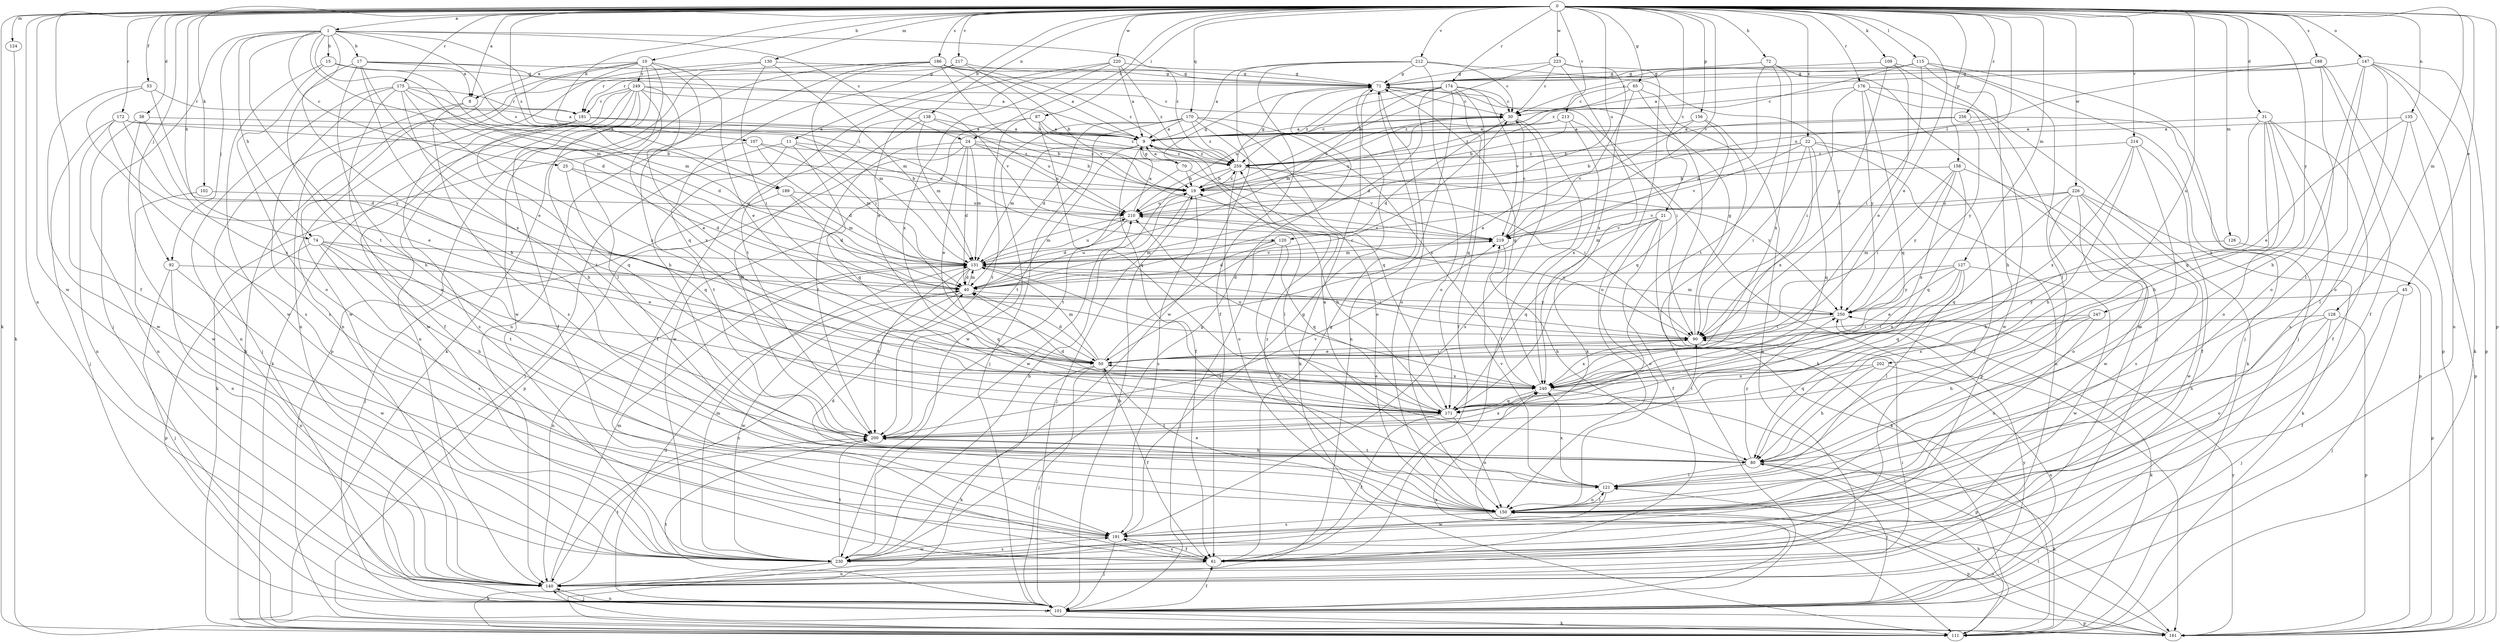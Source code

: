 strict digraph  {
0;
1;
8;
9;
10;
11;
15;
17;
19;
21;
22;
24;
25;
30;
31;
38;
40;
45;
50;
53;
61;
65;
70;
71;
72;
74;
80;
87;
90;
92;
101;
102;
107;
109;
111;
115;
120;
121;
124;
126;
127;
128;
130;
131;
135;
138;
140;
147;
150;
156;
158;
161;
170;
171;
172;
174;
175;
176;
181;
186;
188;
189;
191;
200;
202;
210;
212;
213;
214;
217;
219;
220;
223;
226;
230;
240;
247;
249;
250;
256;
259;
0 -> 1  [label=a];
0 -> 8  [label=a];
0 -> 10  [label=b];
0 -> 11  [label=b];
0 -> 21  [label=c];
0 -> 22  [label=c];
0 -> 24  [label=c];
0 -> 31  [label=d];
0 -> 38  [label=d];
0 -> 45  [label=e];
0 -> 50  [label=e];
0 -> 53  [label=f];
0 -> 61  [label=f];
0 -> 65  [label=g];
0 -> 72  [label=h];
0 -> 74  [label=h];
0 -> 87  [label=i];
0 -> 92  [label=j];
0 -> 102  [label=k];
0 -> 107  [label=k];
0 -> 109  [label=k];
0 -> 111  [label=k];
0 -> 115  [label=l];
0 -> 120  [label=l];
0 -> 124  [label=m];
0 -> 126  [label=m];
0 -> 127  [label=m];
0 -> 128  [label=m];
0 -> 130  [label=m];
0 -> 135  [label=n];
0 -> 138  [label=n];
0 -> 140  [label=n];
0 -> 147  [label=o];
0 -> 156  [label=p];
0 -> 158  [label=p];
0 -> 161  [label=p];
0 -> 170  [label=q];
0 -> 172  [label=r];
0 -> 174  [label=r];
0 -> 175  [label=r];
0 -> 176  [label=r];
0 -> 186  [label=s];
0 -> 188  [label=s];
0 -> 189  [label=s];
0 -> 202  [label=u];
0 -> 210  [label=u];
0 -> 212  [label=v];
0 -> 213  [label=v];
0 -> 214  [label=v];
0 -> 217  [label=v];
0 -> 219  [label=v];
0 -> 220  [label=w];
0 -> 223  [label=w];
0 -> 226  [label=w];
0 -> 230  [label=w];
0 -> 247  [label=y];
0 -> 256  [label=z];
1 -> 15  [label=b];
1 -> 17  [label=b];
1 -> 24  [label=c];
1 -> 25  [label=c];
1 -> 40  [label=d];
1 -> 74  [label=h];
1 -> 80  [label=h];
1 -> 92  [label=j];
1 -> 101  [label=j];
1 -> 120  [label=l];
1 -> 131  [label=m];
1 -> 189  [label=s];
1 -> 200  [label=t];
1 -> 259  [label=z];
8 -> 101  [label=j];
8 -> 131  [label=m];
8 -> 191  [label=s];
9 -> 30  [label=c];
9 -> 61  [label=f];
9 -> 70  [label=g];
9 -> 121  [label=l];
9 -> 131  [label=m];
9 -> 200  [label=t];
9 -> 259  [label=z];
10 -> 8  [label=a];
10 -> 50  [label=e];
10 -> 80  [label=h];
10 -> 111  [label=k];
10 -> 121  [label=l];
10 -> 140  [label=n];
10 -> 161  [label=p];
10 -> 230  [label=w];
10 -> 249  [label=y];
11 -> 101  [label=j];
11 -> 171  [label=q];
11 -> 200  [label=t];
11 -> 210  [label=u];
11 -> 259  [label=z];
15 -> 71  [label=g];
15 -> 131  [label=m];
15 -> 150  [label=o];
15 -> 230  [label=w];
17 -> 8  [label=a];
17 -> 9  [label=a];
17 -> 50  [label=e];
17 -> 71  [label=g];
17 -> 80  [label=h];
17 -> 150  [label=o];
17 -> 240  [label=x];
19 -> 30  [label=c];
19 -> 101  [label=j];
19 -> 191  [label=s];
19 -> 210  [label=u];
19 -> 259  [label=z];
21 -> 61  [label=f];
21 -> 111  [label=k];
21 -> 131  [label=m];
21 -> 150  [label=o];
21 -> 171  [label=q];
21 -> 219  [label=v];
22 -> 19  [label=b];
22 -> 61  [label=f];
22 -> 90  [label=i];
22 -> 140  [label=n];
22 -> 171  [label=q];
22 -> 219  [label=v];
22 -> 240  [label=x];
22 -> 259  [label=z];
24 -> 19  [label=b];
24 -> 40  [label=d];
24 -> 50  [label=e];
24 -> 131  [label=m];
24 -> 161  [label=p];
24 -> 200  [label=t];
24 -> 210  [label=u];
24 -> 259  [label=z];
25 -> 19  [label=b];
25 -> 40  [label=d];
25 -> 171  [label=q];
30 -> 9  [label=a];
30 -> 40  [label=d];
30 -> 61  [label=f];
30 -> 191  [label=s];
30 -> 210  [label=u];
31 -> 9  [label=a];
31 -> 61  [label=f];
31 -> 80  [label=h];
31 -> 150  [label=o];
31 -> 171  [label=q];
31 -> 191  [label=s];
31 -> 240  [label=x];
38 -> 9  [label=a];
38 -> 140  [label=n];
38 -> 230  [label=w];
38 -> 240  [label=x];
40 -> 131  [label=m];
40 -> 140  [label=n];
40 -> 210  [label=u];
40 -> 230  [label=w];
40 -> 250  [label=y];
45 -> 61  [label=f];
45 -> 101  [label=j];
45 -> 250  [label=y];
50 -> 30  [label=c];
50 -> 40  [label=d];
50 -> 61  [label=f];
50 -> 90  [label=i];
50 -> 101  [label=j];
50 -> 111  [label=k];
50 -> 131  [label=m];
50 -> 240  [label=x];
53 -> 181  [label=r];
53 -> 191  [label=s];
53 -> 230  [label=w];
53 -> 250  [label=y];
61 -> 71  [label=g];
61 -> 140  [label=n];
61 -> 191  [label=s];
65 -> 30  [label=c];
65 -> 50  [label=e];
65 -> 101  [label=j];
65 -> 111  [label=k];
65 -> 259  [label=z];
70 -> 9  [label=a];
70 -> 19  [label=b];
70 -> 71  [label=g];
70 -> 90  [label=i];
70 -> 200  [label=t];
71 -> 30  [label=c];
71 -> 90  [label=i];
71 -> 111  [label=k];
71 -> 150  [label=o];
72 -> 40  [label=d];
72 -> 71  [label=g];
72 -> 101  [label=j];
72 -> 200  [label=t];
72 -> 240  [label=x];
74 -> 50  [label=e];
74 -> 80  [label=h];
74 -> 131  [label=m];
74 -> 161  [label=p];
74 -> 191  [label=s];
74 -> 200  [label=t];
80 -> 9  [label=a];
80 -> 101  [label=j];
80 -> 111  [label=k];
80 -> 121  [label=l];
80 -> 200  [label=t];
80 -> 250  [label=y];
87 -> 9  [label=a];
87 -> 171  [label=q];
87 -> 200  [label=t];
87 -> 230  [label=w];
87 -> 259  [label=z];
90 -> 50  [label=e];
90 -> 71  [label=g];
90 -> 210  [label=u];
90 -> 240  [label=x];
92 -> 40  [label=d];
92 -> 101  [label=j];
92 -> 140  [label=n];
92 -> 230  [label=w];
101 -> 19  [label=b];
101 -> 40  [label=d];
101 -> 61  [label=f];
101 -> 111  [label=k];
101 -> 140  [label=n];
101 -> 161  [label=p];
101 -> 200  [label=t];
101 -> 240  [label=x];
101 -> 250  [label=y];
102 -> 140  [label=n];
102 -> 210  [label=u];
107 -> 40  [label=d];
107 -> 111  [label=k];
107 -> 131  [label=m];
107 -> 259  [label=z];
109 -> 50  [label=e];
109 -> 71  [label=g];
109 -> 90  [label=i];
109 -> 101  [label=j];
109 -> 140  [label=n];
111 -> 80  [label=h];
115 -> 30  [label=c];
115 -> 71  [label=g];
115 -> 80  [label=h];
115 -> 90  [label=i];
115 -> 101  [label=j];
115 -> 121  [label=l];
115 -> 259  [label=z];
120 -> 40  [label=d];
120 -> 101  [label=j];
120 -> 131  [label=m];
120 -> 150  [label=o];
120 -> 171  [label=q];
121 -> 150  [label=o];
121 -> 219  [label=v];
121 -> 230  [label=w];
121 -> 240  [label=x];
124 -> 111  [label=k];
126 -> 131  [label=m];
126 -> 161  [label=p];
127 -> 40  [label=d];
127 -> 50  [label=e];
127 -> 121  [label=l];
127 -> 171  [label=q];
127 -> 230  [label=w];
127 -> 240  [label=x];
127 -> 250  [label=y];
128 -> 80  [label=h];
128 -> 90  [label=i];
128 -> 101  [label=j];
128 -> 150  [label=o];
128 -> 161  [label=p];
130 -> 71  [label=g];
130 -> 90  [label=i];
130 -> 131  [label=m];
130 -> 140  [label=n];
130 -> 181  [label=r];
131 -> 40  [label=d];
131 -> 90  [label=i];
131 -> 121  [label=l];
131 -> 140  [label=n];
131 -> 171  [label=q];
131 -> 200  [label=t];
131 -> 210  [label=u];
131 -> 219  [label=v];
135 -> 9  [label=a];
135 -> 50  [label=e];
135 -> 121  [label=l];
135 -> 161  [label=p];
138 -> 9  [label=a];
138 -> 61  [label=f];
138 -> 131  [label=m];
138 -> 200  [label=t];
138 -> 210  [label=u];
140 -> 90  [label=i];
140 -> 101  [label=j];
140 -> 131  [label=m];
140 -> 200  [label=t];
147 -> 9  [label=a];
147 -> 71  [label=g];
147 -> 80  [label=h];
147 -> 111  [label=k];
147 -> 121  [label=l];
147 -> 140  [label=n];
147 -> 150  [label=o];
147 -> 161  [label=p];
150 -> 40  [label=d];
150 -> 50  [label=e];
150 -> 121  [label=l];
150 -> 161  [label=p];
150 -> 191  [label=s];
150 -> 259  [label=z];
156 -> 9  [label=a];
156 -> 140  [label=n];
156 -> 171  [label=q];
156 -> 219  [label=v];
158 -> 19  [label=b];
158 -> 90  [label=i];
158 -> 171  [label=q];
158 -> 230  [label=w];
158 -> 240  [label=x];
158 -> 250  [label=y];
161 -> 121  [label=l];
161 -> 140  [label=n];
161 -> 150  [label=o];
161 -> 250  [label=y];
170 -> 9  [label=a];
170 -> 40  [label=d];
170 -> 101  [label=j];
170 -> 150  [label=o];
170 -> 171  [label=q];
170 -> 230  [label=w];
170 -> 240  [label=x];
170 -> 259  [label=z];
171 -> 19  [label=b];
171 -> 40  [label=d];
171 -> 61  [label=f];
171 -> 150  [label=o];
171 -> 200  [label=t];
172 -> 9  [label=a];
172 -> 19  [label=b];
172 -> 40  [label=d];
172 -> 50  [label=e];
172 -> 101  [label=j];
172 -> 140  [label=n];
174 -> 30  [label=c];
174 -> 40  [label=d];
174 -> 61  [label=f];
174 -> 131  [label=m];
174 -> 140  [label=n];
174 -> 171  [label=q];
174 -> 210  [label=u];
174 -> 219  [label=v];
174 -> 259  [label=z];
175 -> 9  [label=a];
175 -> 40  [label=d];
175 -> 61  [label=f];
175 -> 80  [label=h];
175 -> 140  [label=n];
175 -> 181  [label=r];
175 -> 191  [label=s];
175 -> 240  [label=x];
176 -> 30  [label=c];
176 -> 90  [label=i];
176 -> 111  [label=k];
176 -> 171  [label=q];
176 -> 230  [label=w];
176 -> 250  [label=y];
181 -> 9  [label=a];
181 -> 19  [label=b];
181 -> 171  [label=q];
181 -> 191  [label=s];
186 -> 9  [label=a];
186 -> 19  [label=b];
186 -> 71  [label=g];
186 -> 90  [label=i];
186 -> 111  [label=k];
186 -> 140  [label=n];
186 -> 219  [label=v];
186 -> 230  [label=w];
186 -> 259  [label=z];
188 -> 61  [label=f];
188 -> 71  [label=g];
188 -> 150  [label=o];
188 -> 161  [label=p];
188 -> 210  [label=u];
189 -> 40  [label=d];
189 -> 101  [label=j];
189 -> 131  [label=m];
189 -> 210  [label=u];
191 -> 61  [label=f];
191 -> 71  [label=g];
191 -> 101  [label=j];
191 -> 230  [label=w];
200 -> 80  [label=h];
200 -> 90  [label=i];
200 -> 219  [label=v];
200 -> 240  [label=x];
202 -> 80  [label=h];
202 -> 140  [label=n];
202 -> 171  [label=q];
202 -> 240  [label=x];
210 -> 9  [label=a];
210 -> 40  [label=d];
210 -> 131  [label=m];
210 -> 219  [label=v];
212 -> 9  [label=a];
212 -> 30  [label=c];
212 -> 61  [label=f];
212 -> 71  [label=g];
212 -> 150  [label=o];
212 -> 230  [label=w];
212 -> 250  [label=y];
213 -> 9  [label=a];
213 -> 19  [label=b];
213 -> 161  [label=p];
213 -> 240  [label=x];
213 -> 259  [label=z];
214 -> 61  [label=f];
214 -> 80  [label=h];
214 -> 150  [label=o];
214 -> 240  [label=x];
214 -> 259  [label=z];
217 -> 19  [label=b];
217 -> 71  [label=g];
217 -> 171  [label=q];
217 -> 181  [label=r];
219 -> 30  [label=c];
219 -> 80  [label=h];
219 -> 131  [label=m];
220 -> 9  [label=a];
220 -> 50  [label=e];
220 -> 71  [label=g];
220 -> 200  [label=t];
220 -> 240  [label=x];
220 -> 259  [label=z];
223 -> 19  [label=b];
223 -> 30  [label=c];
223 -> 71  [label=g];
223 -> 111  [label=k];
223 -> 150  [label=o];
223 -> 240  [label=x];
226 -> 80  [label=h];
226 -> 111  [label=k];
226 -> 150  [label=o];
226 -> 171  [label=q];
226 -> 191  [label=s];
226 -> 210  [label=u];
226 -> 219  [label=v];
226 -> 230  [label=w];
230 -> 19  [label=b];
230 -> 71  [label=g];
230 -> 111  [label=k];
230 -> 131  [label=m];
230 -> 191  [label=s];
230 -> 200  [label=t];
240 -> 50  [label=e];
240 -> 71  [label=g];
240 -> 161  [label=p];
240 -> 171  [label=q];
240 -> 210  [label=u];
247 -> 80  [label=h];
247 -> 90  [label=i];
247 -> 150  [label=o];
247 -> 240  [label=x];
249 -> 30  [label=c];
249 -> 50  [label=e];
249 -> 61  [label=f];
249 -> 111  [label=k];
249 -> 140  [label=n];
249 -> 181  [label=r];
249 -> 200  [label=t];
249 -> 219  [label=v];
249 -> 230  [label=w];
249 -> 240  [label=x];
250 -> 90  [label=i];
250 -> 111  [label=k];
250 -> 131  [label=m];
256 -> 9  [label=a];
256 -> 19  [label=b];
256 -> 161  [label=p];
256 -> 250  [label=y];
259 -> 19  [label=b];
259 -> 71  [label=g];
259 -> 150  [label=o];
259 -> 219  [label=v];
259 -> 230  [label=w];
259 -> 250  [label=y];
}
